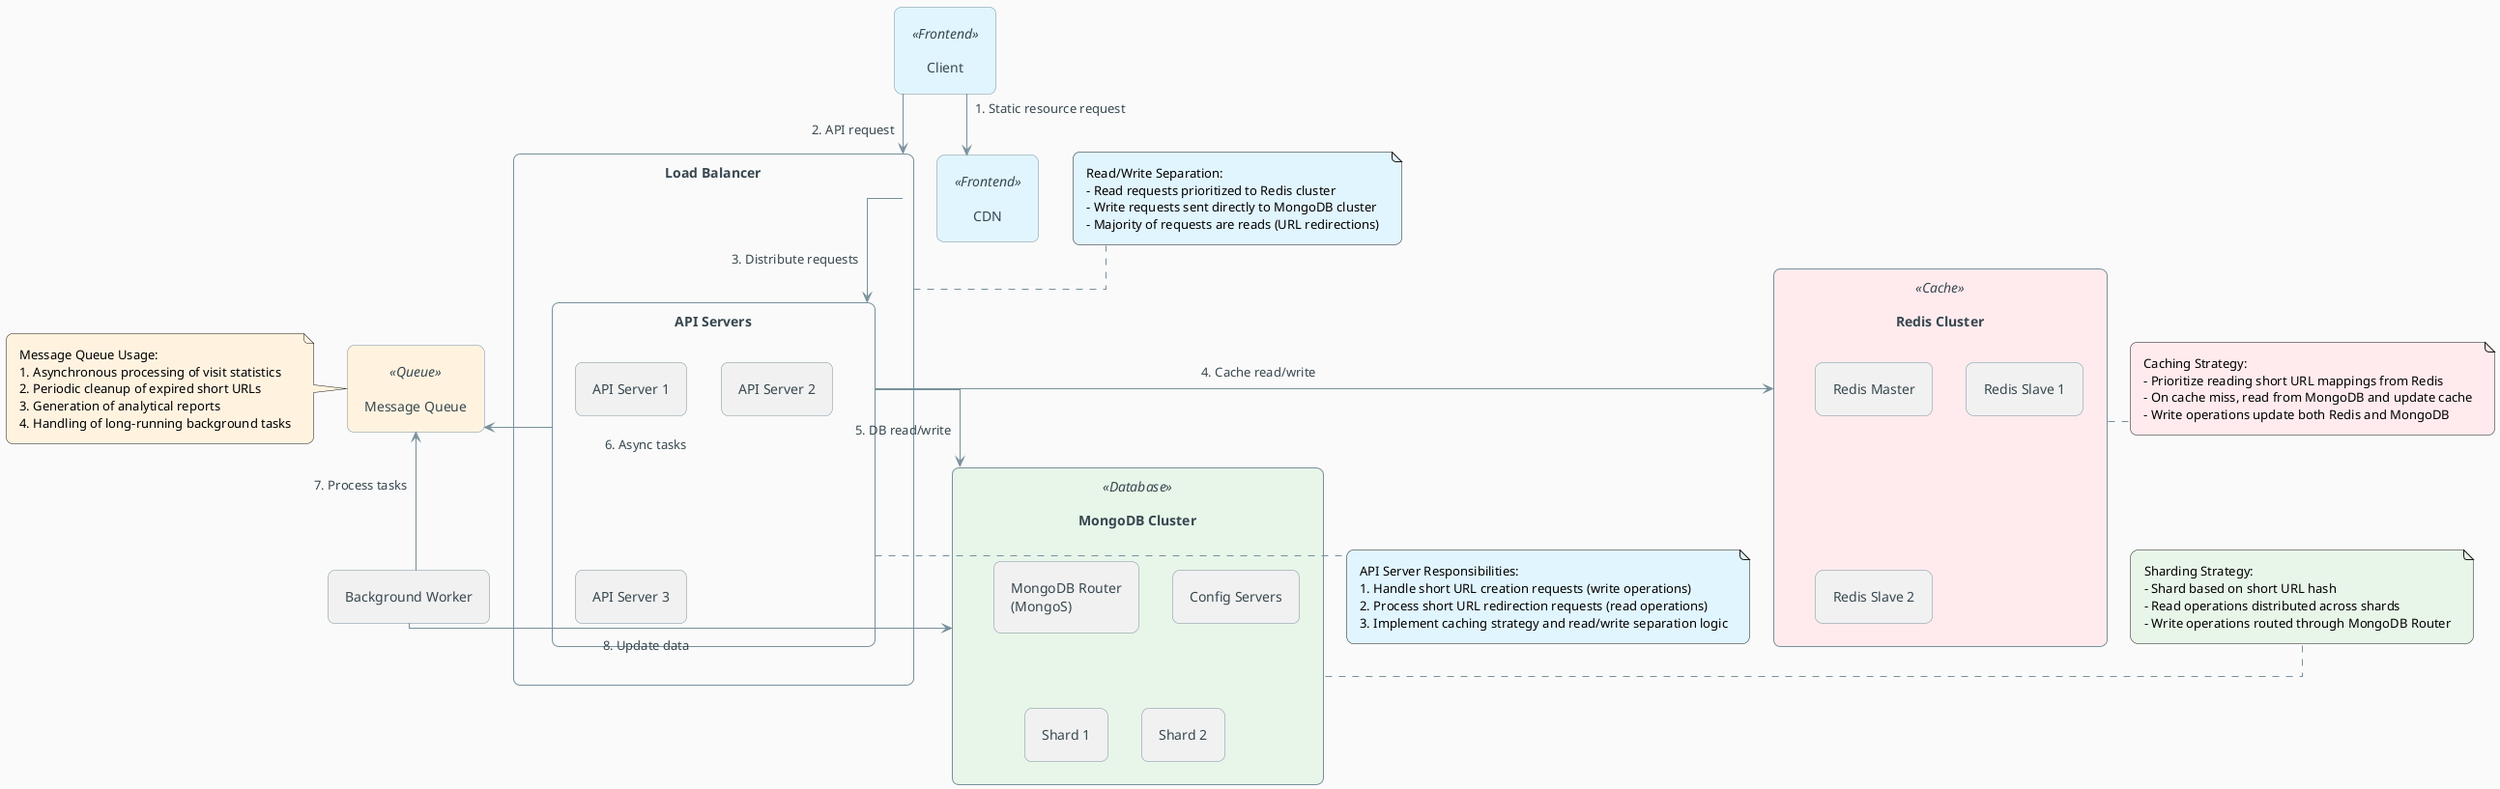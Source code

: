 @startuml
!define RECTANGLE class

skinparam backgroundColor #FAFAFA
skinparam linetype ortho
skinparam padding 8
skinparam roundcorner 15

skinparam rectangle {
    BackgroundColor<< Frontend >> #E1F5FE
    BackgroundColor<< Cache >> #FFEBEE
    BackgroundColor<< Database >> #E8F5E9
    BackgroundColor<< Queue >> #FFF3E0
    BorderColor #78909C
    FontColor #37474F
}

skinparam arrow {
    Color #78909C
    FontColor #37474F
}

rectangle "Client" as Client << Frontend >>
rectangle "CDN" as CDN << Frontend >>

rectangle "Load Balancer" as LoadBalancer {
    rectangle "API Servers" as APIServers {
        rectangle "API Server 1" as API1
        rectangle "API Server 2" as API2
        rectangle "API Server 3" as API3
    }
}

rectangle "Redis Cluster" as RedisCluster << Cache >> {
    rectangle "Redis Master" as RedisMaster
    rectangle "Redis Slave 1" as RedisSlave1
    rectangle "Redis Slave 2" as RedisSlave2
}

rectangle "MongoDB Cluster" as MongoDBCluster << Database >> {
    rectangle "MongoDB Router\n(MongoS)" as MongoRouter
    rectangle "Config Servers" as ConfigServers
    rectangle "Shard 1" as Shard1
    rectangle "Shard 2" as Shard2
}

rectangle "Message Queue" as MessageQueue << Queue >>
rectangle "Background Worker" as BackgroundWorker

Client -down-> CDN : 1. Static resource request
Client -down-> LoadBalancer : 2. API request
LoadBalancer -down-> APIServers : 3. Distribute requests
APIServers -right-> RedisCluster : 4. Cache read/write
APIServers -down-> MongoDBCluster : 5. DB read/write
APIServers -left-> MessageQueue : 6. Async tasks
BackgroundWorker -up-> MessageQueue : 7. Process tasks
BackgroundWorker -right-> MongoDBCluster : 8. Update data

note right of LoadBalancer #E1F5FE
    Read/Write Separation:
    - Read requests prioritized to Redis cluster
    - Write requests sent directly to MongoDB cluster
    - Majority of requests are reads (URL redirections)
end note

note right of RedisCluster #FFEBEE
    Caching Strategy:
    - Prioritize reading short URL mappings from Redis
    - On cache miss, read from MongoDB and update cache
    - Write operations update both Redis and MongoDB
end note

note right of MongoDBCluster #E8F5E9
    Sharding Strategy:
    - Shard based on short URL hash
    - Read operations distributed across shards
    - Write operations routed through MongoDB Router
end note

note left of MessageQueue #FFF3E0
    Message Queue Usage:
    1. Asynchronous processing of visit statistics
    2. Periodic cleanup of expired short URLs
    3. Generation of analytical reports
    4. Handling of long-running background tasks
end note

note bottom of APIServers #E1F5FE
    API Server Responsibilities:
    1. Handle short URL creation requests (write operations)
    2. Process short URL redirection requests (read operations)
    3. Implement caching strategy and read/write separation logic
end note

@enduml
